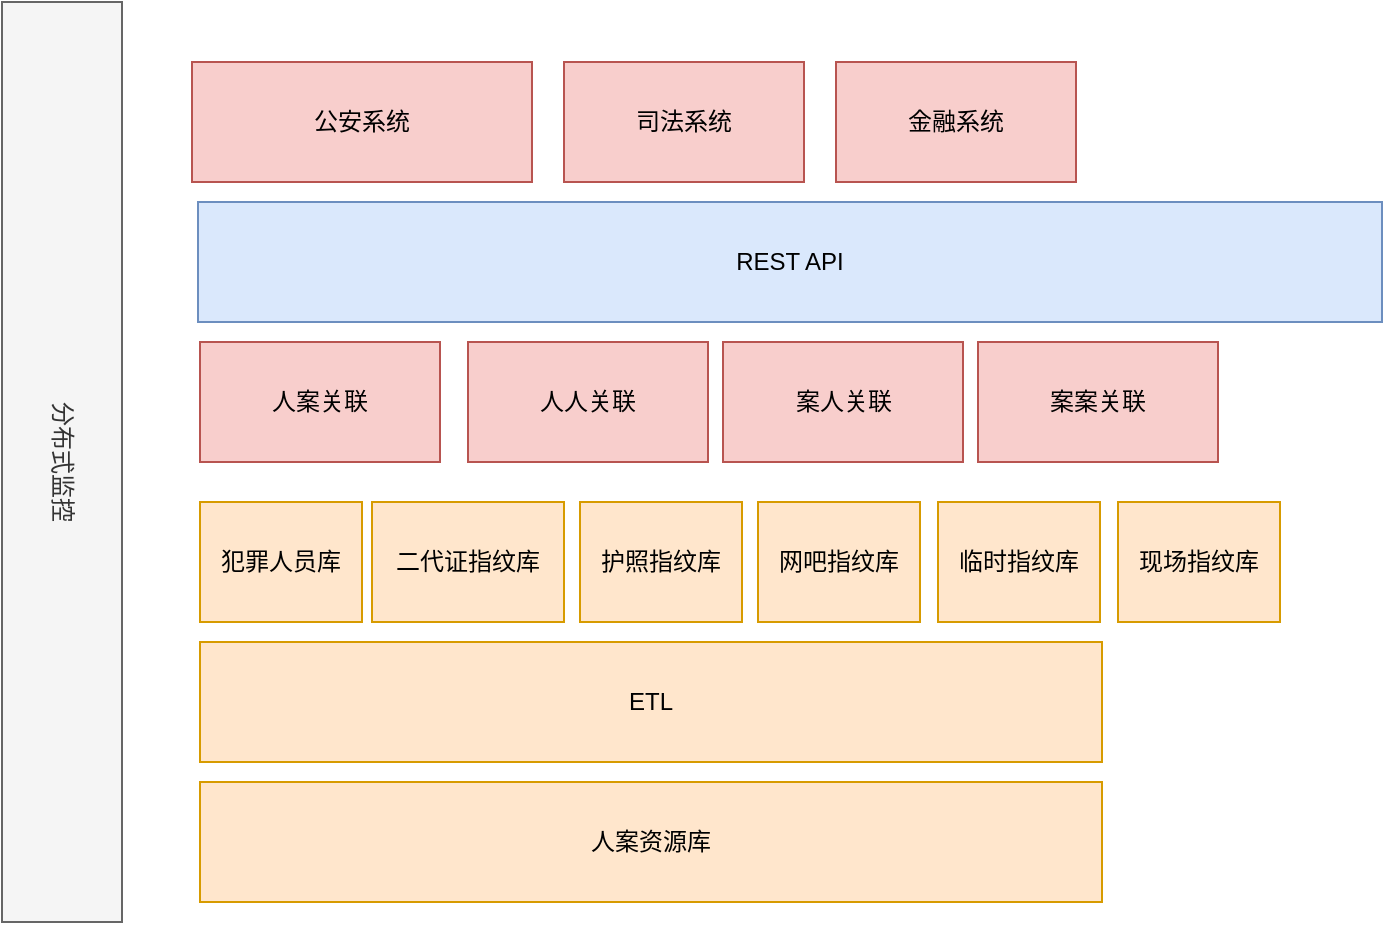 <mxfile version="10.6.7" type="github"><diagram id="0JF_6vcvVq2uVW6Ly7bd" name="Page-1"><mxGraphModel dx="820" dy="414" grid="1" gridSize="10" guides="1" tooltips="1" connect="1" arrows="1" fold="1" page="1" pageScale="1" pageWidth="1169" pageHeight="1654" math="0" shadow="0"><root><mxCell id="0"/><mxCell id="1" parent="0"/><mxCell id="u5JKlpqk_BJtgDLQV8ew-1" value="犯罪人员库" style="rounded=0;whiteSpace=wrap;html=1;fillColor=#ffe6cc;strokeColor=#d79b00;" parent="1" vertex="1"><mxGeometry x="289" y="750" width="81" height="60" as="geometry"/></mxCell><mxCell id="u5JKlpqk_BJtgDLQV8ew-2" value="公安系统" style="rounded=0;whiteSpace=wrap;html=1;fillColor=#f8cecc;strokeColor=#b85450;" parent="1" vertex="1"><mxGeometry x="285" y="530" width="170" height="60" as="geometry"/></mxCell><mxCell id="u5JKlpqk_BJtgDLQV8ew-4" value="人人关联" style="rounded=0;whiteSpace=wrap;html=1;fillColor=#f8cecc;strokeColor=#b85450;" parent="1" vertex="1"><mxGeometry x="423" y="670" width="120" height="60" as="geometry"/></mxCell><mxCell id="u5JKlpqk_BJtgDLQV8ew-5" value="人案关联" style="rounded=0;whiteSpace=wrap;html=1;fillColor=#f8cecc;strokeColor=#b85450;" parent="1" vertex="1"><mxGeometry x="289" y="670" width="120" height="60" as="geometry"/></mxCell><mxCell id="u5JKlpqk_BJtgDLQV8ew-6" value="REST API" style="rounded=0;whiteSpace=wrap;html=1;fillColor=#dae8fc;strokeColor=#6c8ebf;" parent="1" vertex="1"><mxGeometry x="288" y="600" width="592" height="60" as="geometry"/></mxCell><mxCell id="u5JKlpqk_BJtgDLQV8ew-8" value="司法系统" style="rounded=0;whiteSpace=wrap;html=1;fillColor=#f8cecc;strokeColor=#b85450;" parent="1" vertex="1"><mxGeometry x="471" y="530" width="120" height="60" as="geometry"/></mxCell><mxCell id="u5JKlpqk_BJtgDLQV8ew-9" value="人案资源库" style="rounded=0;whiteSpace=wrap;html=1;fillColor=#ffe6cc;strokeColor=#d79b00;" parent="1" vertex="1"><mxGeometry x="289" y="890" width="451" height="60" as="geometry"/></mxCell><mxCell id="u5JKlpqk_BJtgDLQV8ew-16" value="分布式监控" style="rounded=0;whiteSpace=wrap;html=1;rotation=90;fillColor=#f5f5f5;strokeColor=#666666;fontColor=#333333;" parent="1" vertex="1"><mxGeometry x="-10" y="700" width="460" height="60" as="geometry"/></mxCell><mxCell id="6z8G4xYgoYw2105jy4mL-1" value="二代证指纹库" style="rounded=0;whiteSpace=wrap;html=1;fillColor=#ffe6cc;strokeColor=#d79b00;" parent="1" vertex="1"><mxGeometry x="375" y="750" width="96" height="60" as="geometry"/></mxCell><mxCell id="6z8G4xYgoYw2105jy4mL-2" value="护照指纹库" style="rounded=0;whiteSpace=wrap;html=1;fillColor=#ffe6cc;strokeColor=#d79b00;" parent="1" vertex="1"><mxGeometry x="479" y="750" width="81" height="60" as="geometry"/></mxCell><mxCell id="6z8G4xYgoYw2105jy4mL-3" value="临时指纹库" style="rounded=0;whiteSpace=wrap;html=1;fillColor=#ffe6cc;strokeColor=#d79b00;" parent="1" vertex="1"><mxGeometry x="658" y="750" width="81" height="60" as="geometry"/></mxCell><mxCell id="6z8G4xYgoYw2105jy4mL-4" value="网吧指纹库" style="rounded=0;whiteSpace=wrap;html=1;fillColor=#ffe6cc;strokeColor=#d79b00;" parent="1" vertex="1"><mxGeometry x="568" y="750" width="81" height="60" as="geometry"/></mxCell><mxCell id="F6PAVdrW8Sd14UwHxQ3P-1" value="ETL" style="rounded=0;whiteSpace=wrap;html=1;fillColor=#ffe6cc;strokeColor=#d79b00;" vertex="1" parent="1"><mxGeometry x="289" y="820" width="451" height="60" as="geometry"/></mxCell><mxCell id="F6PAVdrW8Sd14UwHxQ3P-2" value="案人关联" style="rounded=0;whiteSpace=wrap;html=1;fillColor=#f8cecc;strokeColor=#b85450;" vertex="1" parent="1"><mxGeometry x="550.5" y="670" width="120" height="60" as="geometry"/></mxCell><mxCell id="F6PAVdrW8Sd14UwHxQ3P-5" value="案案关联" style="rounded=0;whiteSpace=wrap;html=1;fillColor=#f8cecc;strokeColor=#b85450;" vertex="1" parent="1"><mxGeometry x="678" y="670" width="120" height="60" as="geometry"/></mxCell><mxCell id="F6PAVdrW8Sd14UwHxQ3P-6" value="现场指纹库" style="rounded=0;whiteSpace=wrap;html=1;fillColor=#ffe6cc;strokeColor=#d79b00;" vertex="1" parent="1"><mxGeometry x="748" y="750" width="81" height="60" as="geometry"/></mxCell><mxCell id="F6PAVdrW8Sd14UwHxQ3P-7" value="金融系统" style="rounded=0;whiteSpace=wrap;html=1;fillColor=#f8cecc;strokeColor=#b85450;" vertex="1" parent="1"><mxGeometry x="607" y="530" width="120" height="60" as="geometry"/></mxCell></root></mxGraphModel></diagram></mxfile>